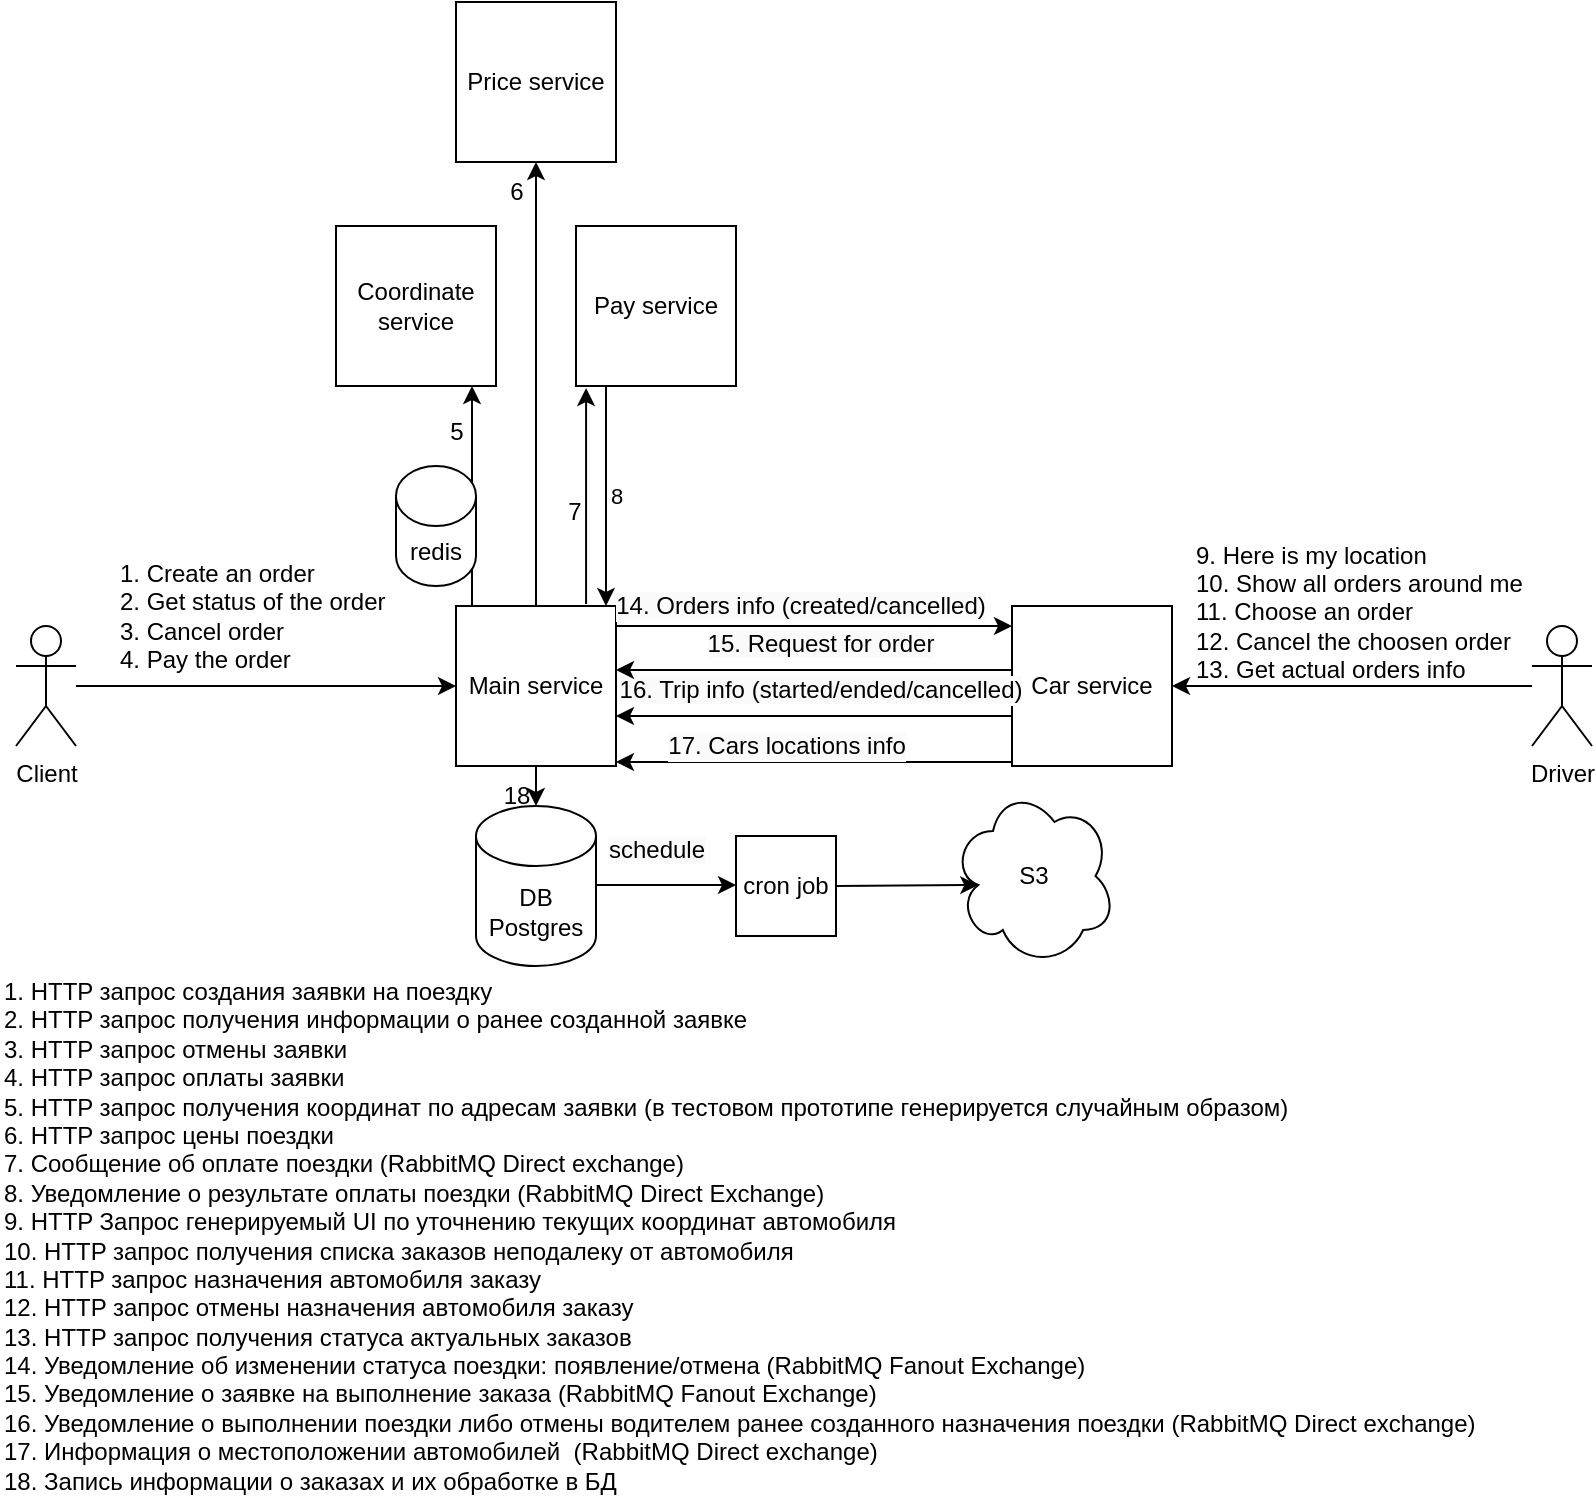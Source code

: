 <mxfile version="24.7.7">
  <diagram name="Страница — 1" id="QKdwFJGbec12Yq18jWQP">
    <mxGraphModel dx="1434" dy="767" grid="1" gridSize="10" guides="1" tooltips="1" connect="1" arrows="1" fold="1" page="1" pageScale="1" pageWidth="827" pageHeight="1169" math="0" shadow="0">
      <root>
        <mxCell id="0" />
        <mxCell id="1" parent="0" />
        <mxCell id="_c2TWT5I3QaSmEufXdTA-1" value="Main service" style="whiteSpace=wrap;html=1;aspect=fixed;" parent="1" vertex="1">
          <mxGeometry x="228" y="348" width="80" height="80" as="geometry" />
        </mxCell>
        <mxCell id="_c2TWT5I3QaSmEufXdTA-2" value="Car service" style="whiteSpace=wrap;html=1;aspect=fixed;" parent="1" vertex="1">
          <mxGeometry x="506" y="348" width="80" height="80" as="geometry" />
        </mxCell>
        <mxCell id="_c2TWT5I3QaSmEufXdTA-6" value="" style="edgeStyle=orthogonalEdgeStyle;rounded=0;orthogonalLoop=1;jettySize=auto;html=1;entryX=0;entryY=0.5;entryDx=0;entryDy=0;" parent="1" source="_c2TWT5I3QaSmEufXdTA-3" target="_c2TWT5I3QaSmEufXdTA-1" edge="1">
          <mxGeometry relative="1" as="geometry">
            <mxPoint x="23" y="498" as="targetPoint" />
          </mxGeometry>
        </mxCell>
        <mxCell id="_c2TWT5I3QaSmEufXdTA-3" value="Client" style="shape=umlActor;verticalLabelPosition=bottom;verticalAlign=top;html=1;outlineConnect=0;" parent="1" vertex="1">
          <mxGeometry x="8" y="358" width="30" height="60" as="geometry" />
        </mxCell>
        <mxCell id="_c2TWT5I3QaSmEufXdTA-7" value="Coordinate service" style="whiteSpace=wrap;html=1;aspect=fixed;" parent="1" vertex="1">
          <mxGeometry x="168" y="158" width="80" height="80" as="geometry" />
        </mxCell>
        <mxCell id="_c2TWT5I3QaSmEufXdTA-8" value="Price service" style="whiteSpace=wrap;html=1;aspect=fixed;" parent="1" vertex="1">
          <mxGeometry x="228" y="46" width="80" height="80" as="geometry" />
        </mxCell>
        <mxCell id="_c2TWT5I3QaSmEufXdTA-9" value="Driver" style="shape=umlActor;verticalLabelPosition=bottom;verticalAlign=top;html=1;outlineConnect=0;" parent="1" vertex="1">
          <mxGeometry x="766" y="358" width="30" height="60" as="geometry" />
        </mxCell>
        <mxCell id="_c2TWT5I3QaSmEufXdTA-10" value="" style="endArrow=classic;html=1;rounded=0;entryX=1;entryY=0.5;entryDx=0;entryDy=0;" parent="1" source="_c2TWT5I3QaSmEufXdTA-9" target="_c2TWT5I3QaSmEufXdTA-2" edge="1">
          <mxGeometry width="50" height="50" relative="1" as="geometry">
            <mxPoint x="286" y="408" as="sourcePoint" />
            <mxPoint x="336" y="358" as="targetPoint" />
          </mxGeometry>
        </mxCell>
        <mxCell id="_c2TWT5I3QaSmEufXdTA-19" value="1. Create an order&lt;div&gt;2. Get status of the order&lt;/div&gt;&lt;div&gt;3. Cancel order&lt;/div&gt;&lt;div&gt;4. Pay the order&lt;/div&gt;" style="text;html=1;align=left;verticalAlign=middle;resizable=0;points=[];autosize=1;strokeColor=none;fillColor=none;" parent="1" vertex="1">
          <mxGeometry x="58" y="318" width="160" height="70" as="geometry" />
        </mxCell>
        <mxCell id="_c2TWT5I3QaSmEufXdTA-20" value="Pay service" style="whiteSpace=wrap;html=1;aspect=fixed;" parent="1" vertex="1">
          <mxGeometry x="288" y="158" width="80" height="80" as="geometry" />
        </mxCell>
        <mxCell id="_c2TWT5I3QaSmEufXdTA-21" value="" style="endArrow=classic;html=1;rounded=0;entryX=0.75;entryY=1;entryDx=0;entryDy=0;exitX=0;exitY=0;exitDx=0;exitDy=0;" parent="1" edge="1">
          <mxGeometry width="50" height="50" relative="1" as="geometry">
            <mxPoint x="236" y="348" as="sourcePoint" />
            <mxPoint x="236" y="238" as="targetPoint" />
          </mxGeometry>
        </mxCell>
        <mxCell id="_c2TWT5I3QaSmEufXdTA-22" value="" style="endArrow=classic;html=1;rounded=0;entryX=0.5;entryY=1;entryDx=0;entryDy=0;exitX=0.5;exitY=0;exitDx=0;exitDy=0;" parent="1" source="_c2TWT5I3QaSmEufXdTA-1" target="_c2TWT5I3QaSmEufXdTA-8" edge="1">
          <mxGeometry width="50" height="50" relative="1" as="geometry">
            <mxPoint x="248" y="408" as="sourcePoint" />
            <mxPoint x="298" y="358" as="targetPoint" />
          </mxGeometry>
        </mxCell>
        <mxCell id="_c2TWT5I3QaSmEufXdTA-23" value="" style="endArrow=classic;html=1;rounded=0;entryX=0.138;entryY=1.013;entryDx=0;entryDy=0;entryPerimeter=0;exitX=0.888;exitY=-0.012;exitDx=0;exitDy=0;exitPerimeter=0;" parent="1" edge="1">
          <mxGeometry width="50" height="50" relative="1" as="geometry">
            <mxPoint x="293.04" y="347.04" as="sourcePoint" />
            <mxPoint x="293.04" y="239.04" as="targetPoint" />
          </mxGeometry>
        </mxCell>
        <mxCell id="_c2TWT5I3QaSmEufXdTA-24" value="" style="endArrow=classic;html=1;rounded=0;exitX=0.25;exitY=1;exitDx=0;exitDy=0;entryX=1;entryY=0;entryDx=0;entryDy=0;" parent="1" edge="1">
          <mxGeometry width="50" height="50" relative="1" as="geometry">
            <mxPoint x="303" y="238" as="sourcePoint" />
            <mxPoint x="303" y="348" as="targetPoint" />
          </mxGeometry>
        </mxCell>
        <mxCell id="_c2TWT5I3QaSmEufXdTA-30" value="8" style="edgeLabel;html=1;align=center;verticalAlign=middle;resizable=0;points=[];" parent="_c2TWT5I3QaSmEufXdTA-24" vertex="1" connectable="0">
          <mxGeometry y="5" relative="1" as="geometry">
            <mxPoint as="offset" />
          </mxGeometry>
        </mxCell>
        <mxCell id="_c2TWT5I3QaSmEufXdTA-25" value="redis" style="shape=cylinder3;whiteSpace=wrap;html=1;boundedLbl=1;backgroundOutline=1;size=15;" parent="1" vertex="1">
          <mxGeometry x="198" y="278" width="40" height="60" as="geometry" />
        </mxCell>
        <mxCell id="_c2TWT5I3QaSmEufXdTA-26" value="9. Here is my location&lt;div&gt;10. Show all orders around me&lt;/div&gt;&lt;div&gt;11. Choose an order&lt;/div&gt;&lt;div&gt;12. Cancel the choosen order&lt;/div&gt;&lt;div&gt;13. Get actual orders info&lt;/div&gt;" style="text;html=1;align=left;verticalAlign=middle;resizable=0;points=[];autosize=1;strokeColor=none;fillColor=none;" parent="1" vertex="1">
          <mxGeometry x="596" y="306" width="190" height="90" as="geometry" />
        </mxCell>
        <mxCell id="_c2TWT5I3QaSmEufXdTA-27" value="5" style="text;html=1;align=center;verticalAlign=middle;resizable=0;points=[];autosize=1;strokeColor=none;fillColor=none;" parent="1" vertex="1">
          <mxGeometry x="213" y="246" width="30" height="30" as="geometry" />
        </mxCell>
        <mxCell id="_c2TWT5I3QaSmEufXdTA-28" value="6" style="text;html=1;align=center;verticalAlign=middle;resizable=0;points=[];autosize=1;strokeColor=none;fillColor=none;" parent="1" vertex="1">
          <mxGeometry x="243" y="126" width="30" height="30" as="geometry" />
        </mxCell>
        <mxCell id="_c2TWT5I3QaSmEufXdTA-29" value="7" style="text;html=1;align=center;verticalAlign=middle;resizable=0;points=[];autosize=1;strokeColor=none;fillColor=none;" parent="1" vertex="1">
          <mxGeometry x="272" y="286" width="30" height="30" as="geometry" />
        </mxCell>
        <mxCell id="_c2TWT5I3QaSmEufXdTA-31" value="" style="endArrow=classic;html=1;rounded=0;entryX=0;entryY=0.5;entryDx=0;entryDy=0;exitX=1;exitY=0.5;exitDx=0;exitDy=0;" parent="1" edge="1">
          <mxGeometry width="50" height="50" relative="1" as="geometry">
            <mxPoint x="308" y="358" as="sourcePoint" />
            <mxPoint x="506" y="358" as="targetPoint" />
          </mxGeometry>
        </mxCell>
        <mxCell id="Fme6BXQ_-_RVlwOXnvyf-6" value="&lt;span style=&quot;font-size: 12px; text-align: left; background-color: rgb(251, 251, 251);&quot;&gt;14. Orders info (created/cancelled)&lt;/span&gt;" style="edgeLabel;html=1;align=center;verticalAlign=middle;resizable=0;points=[];" vertex="1" connectable="0" parent="_c2TWT5I3QaSmEufXdTA-31">
          <mxGeometry x="0.051" y="3" relative="1" as="geometry">
            <mxPoint x="-12" y="-7" as="offset" />
          </mxGeometry>
        </mxCell>
        <mxCell id="_c2TWT5I3QaSmEufXdTA-33" value="" style="endArrow=classic;html=1;rounded=0;exitX=0;exitY=0.75;exitDx=0;exitDy=0;entryX=1;entryY=0.75;entryDx=0;entryDy=0;" parent="1" edge="1">
          <mxGeometry width="50" height="50" relative="1" as="geometry">
            <mxPoint x="506" y="403" as="sourcePoint" />
            <mxPoint x="308" y="403" as="targetPoint" />
          </mxGeometry>
        </mxCell>
        <mxCell id="Fme6BXQ_-_RVlwOXnvyf-4" value="&lt;span style=&quot;font-size: 12px; text-align: left; background-color: rgb(251, 251, 251);&quot;&gt;16. Trip info (started/ended/cancelled)&lt;/span&gt;" style="edgeLabel;html=1;align=center;verticalAlign=middle;resizable=0;points=[];" vertex="1" connectable="0" parent="_c2TWT5I3QaSmEufXdTA-33">
          <mxGeometry x="-0.182" y="1" relative="1" as="geometry">
            <mxPoint x="-15" y="-14" as="offset" />
          </mxGeometry>
        </mxCell>
        <mxCell id="_c2TWT5I3QaSmEufXdTA-35" value="DB Postgres" style="shape=cylinder3;whiteSpace=wrap;html=1;boundedLbl=1;backgroundOutline=1;size=15;" parent="1" vertex="1">
          <mxGeometry x="238" y="448" width="60" height="80" as="geometry" />
        </mxCell>
        <mxCell id="_c2TWT5I3QaSmEufXdTA-36" value="" style="endArrow=classic;html=1;rounded=0;entryX=0.5;entryY=0;entryDx=0;entryDy=0;entryPerimeter=0;exitX=0.5;exitY=1;exitDx=0;exitDy=0;" parent="1" source="_c2TWT5I3QaSmEufXdTA-1" target="_c2TWT5I3QaSmEufXdTA-35" edge="1">
          <mxGeometry width="50" height="50" relative="1" as="geometry">
            <mxPoint x="248" y="408" as="sourcePoint" />
            <mxPoint x="298" y="358" as="targetPoint" />
          </mxGeometry>
        </mxCell>
        <mxCell id="_c2TWT5I3QaSmEufXdTA-37" value="18" style="text;html=1;align=center;verticalAlign=middle;resizable=0;points=[];autosize=1;strokeColor=none;fillColor=none;" parent="1" vertex="1">
          <mxGeometry x="238" y="428" width="40" height="30" as="geometry" />
        </mxCell>
        <mxCell id="_c2TWT5I3QaSmEufXdTA-38" value="cron job" style="whiteSpace=wrap;html=1;aspect=fixed;" parent="1" vertex="1">
          <mxGeometry x="368" y="463" width="50" height="50" as="geometry" />
        </mxCell>
        <mxCell id="_c2TWT5I3QaSmEufXdTA-39" value="" style="endArrow=classic;html=1;rounded=0;entryX=0;entryY=0.5;entryDx=0;entryDy=0;exitX=1;exitY=0.5;exitDx=0;exitDy=0;exitPerimeter=0;" parent="1" edge="1">
          <mxGeometry width="50" height="50" relative="1" as="geometry">
            <mxPoint x="298" y="487.5" as="sourcePoint" />
            <mxPoint x="368" y="487.5" as="targetPoint" />
          </mxGeometry>
        </mxCell>
        <mxCell id="Fme6BXQ_-_RVlwOXnvyf-9" value="&lt;span style=&quot;font-size: 12px; background-color: rgb(251, 251, 251);&quot;&gt;schedule&lt;/span&gt;" style="edgeLabel;html=1;align=center;verticalAlign=middle;resizable=0;points=[];" vertex="1" connectable="0" parent="_c2TWT5I3QaSmEufXdTA-39">
          <mxGeometry x="-0.2" y="2" relative="1" as="geometry">
            <mxPoint x="2" y="-16" as="offset" />
          </mxGeometry>
        </mxCell>
        <mxCell id="_c2TWT5I3QaSmEufXdTA-41" value="S3" style="shape=cloud;whiteSpace=wrap;html=1;" parent="1" vertex="1">
          <mxGeometry x="476" y="438" width="82" height="90" as="geometry" />
        </mxCell>
        <mxCell id="_c2TWT5I3QaSmEufXdTA-42" value="" style="endArrow=classic;html=1;rounded=0;exitX=1;exitY=0.5;exitDx=0;exitDy=0;entryX=0.16;entryY=0.55;entryDx=0;entryDy=0;entryPerimeter=0;" parent="1" source="_c2TWT5I3QaSmEufXdTA-38" target="_c2TWT5I3QaSmEufXdTA-41" edge="1">
          <mxGeometry width="50" height="50" relative="1" as="geometry">
            <mxPoint x="248" y="358" as="sourcePoint" />
            <mxPoint x="483" y="484" as="targetPoint" />
          </mxGeometry>
        </mxCell>
        <mxCell id="2" value="1. HTTP запрос создания заявки на поездку&lt;br&gt;2. HTTP запрос получения информации о ранее созданной заявке&lt;br&gt;3. HTTP запрос отмены заявки&lt;br&gt;4. HTTP запрос оплаты заявки&lt;br&gt;5. HTTP запрос получения координат по адресам заявки (в тестовом прототипе генерируется случайным образом)&lt;br&gt;6. HTTP запрос цены поездки&lt;br&gt;7. Сообщение об оплате поездки (RabbitMQ Direct exchange)&lt;br&gt;8. Уведомление о результате оплаты поездки (RabbitMQ Direct&amp;nbsp;Exchange)&lt;br&gt;9. HTTP Запрос генерируемый UI по уточнению текущих координат автомобиля&lt;br&gt;10. HTTP запрос получения списка заказов неподалеку от автомобиля&lt;br&gt;11. HTTP запрос назначения автомобиля заказу&lt;br&gt;12. HTTP запрос отмены назначения автомобиля заказу&lt;div&gt;13.&lt;span style=&quot;background-color: initial;&quot;&gt;&amp;nbsp;&lt;/span&gt;&lt;span style=&quot;background-color: initial;&quot;&gt;HTTP запрос получения статуса актуальных заказов&lt;/span&gt;&lt;span style=&quot;background-color: initial;&quot;&gt;&amp;nbsp;&lt;/span&gt;&lt;/div&gt;&lt;div&gt;14. Уведомление об изменении статуса поездки: появление/отмена (RabbitMQ Fanout Exchange)&lt;br&gt;15. Уведомление о заявке на выполнение заказа&amp;nbsp;&lt;span style=&quot;background-color: initial;&quot;&gt;(RabbitMQ Fanout Exchange)&lt;/span&gt;&lt;/div&gt;&lt;div&gt;16. Уведомление о выполнении поездки&amp;nbsp;либо отмены водителем ранее созданного назначения поездки (RabbitMQ Direct exchange)&lt;br&gt;17. Информация о местоположении автомобилей&amp;nbsp;&amp;nbsp;(RabbitMQ Direct exchange)&lt;br&gt;18. Запись информации о заказах и их обработке в БД&lt;/div&gt;" style="text;html=1;align=left;verticalAlign=middle;resizable=0;points=[];autosize=1;strokeColor=none;fillColor=none;" parent="1" vertex="1">
          <mxGeometry y="528" width="760" height="270" as="geometry" />
        </mxCell>
        <mxCell id="3" value="" style="endArrow=classic;html=1;entryX=1;entryY=1;entryDx=0;entryDy=0;exitX=0;exitY=1;exitDx=0;exitDy=0;" parent="1" edge="1">
          <mxGeometry width="50" height="50" relative="1" as="geometry">
            <mxPoint x="506" y="426" as="sourcePoint" />
            <mxPoint x="308" y="426" as="targetPoint" />
          </mxGeometry>
        </mxCell>
        <mxCell id="Fme6BXQ_-_RVlwOXnvyf-5" value="&lt;span style=&quot;font-size: 12px; text-align: left; background-color: rgb(251, 251, 251);&quot;&gt;17. Cars locations info&lt;/span&gt;" style="edgeLabel;html=1;align=center;verticalAlign=middle;resizable=0;points=[];" vertex="1" connectable="0" parent="3">
          <mxGeometry x="-0.828" y="-2" relative="1" as="geometry">
            <mxPoint x="-96" y="-6" as="offset" />
          </mxGeometry>
        </mxCell>
        <mxCell id="Fme6BXQ_-_RVlwOXnvyf-7" value="" style="endArrow=classic;html=1;rounded=0;exitX=0;exitY=0.75;exitDx=0;exitDy=0;entryX=1;entryY=0.75;entryDx=0;entryDy=0;" edge="1" parent="1">
          <mxGeometry width="50" height="50" relative="1" as="geometry">
            <mxPoint x="506" y="380" as="sourcePoint" />
            <mxPoint x="308" y="380" as="targetPoint" />
          </mxGeometry>
        </mxCell>
        <mxCell id="Fme6BXQ_-_RVlwOXnvyf-8" value="&lt;span style=&quot;font-size: 12px; text-align: left; background-color: rgb(251, 251, 251);&quot;&gt;15. Request for order&lt;/span&gt;" style="edgeLabel;html=1;align=center;verticalAlign=middle;resizable=0;points=[];" vertex="1" connectable="0" parent="Fme6BXQ_-_RVlwOXnvyf-7">
          <mxGeometry x="-0.182" y="1" relative="1" as="geometry">
            <mxPoint x="-15" y="-14" as="offset" />
          </mxGeometry>
        </mxCell>
      </root>
    </mxGraphModel>
  </diagram>
</mxfile>
